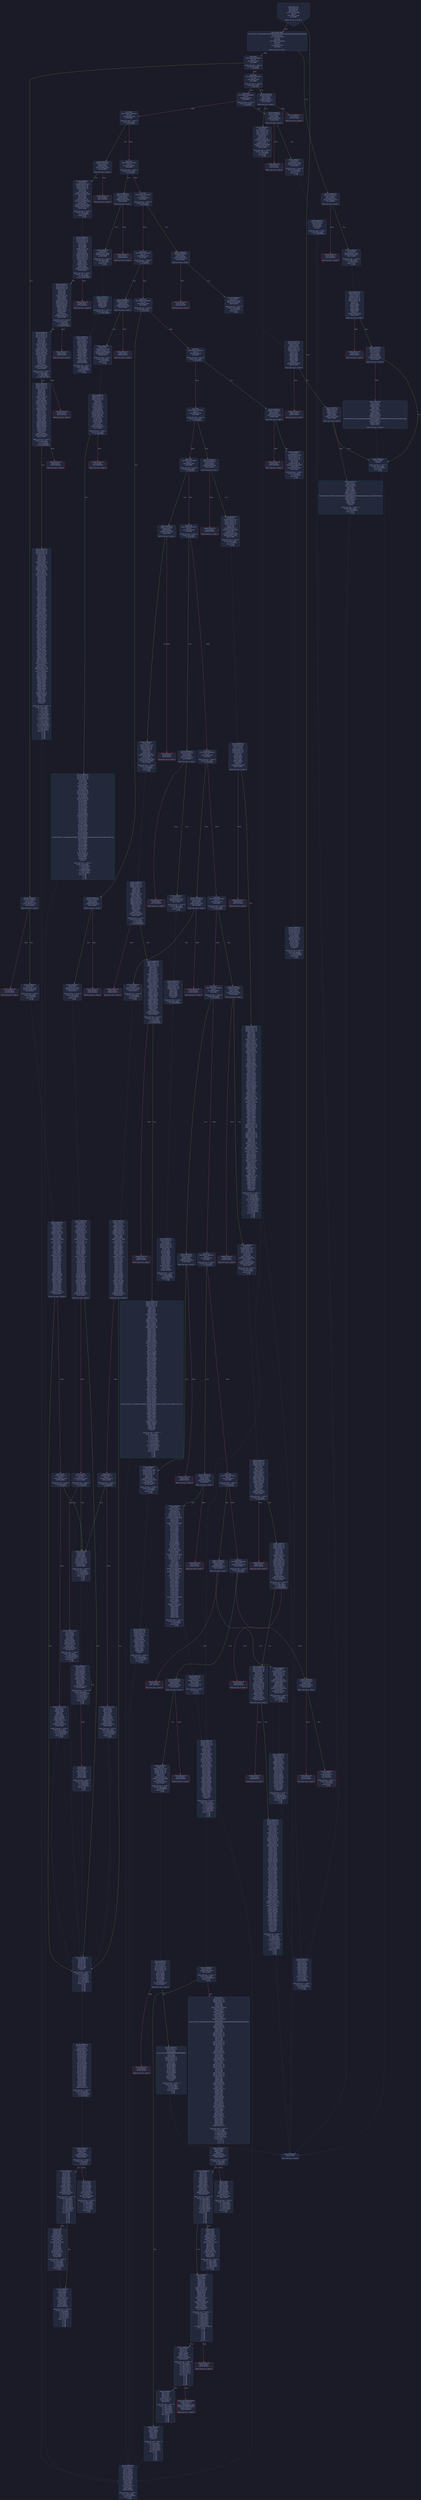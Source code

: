 digraph G {
    node [shape=box, style="filled, rounded", color="#565f89", fontcolor="#c0caf5", fontname="Helvetica", fillcolor="#24283b"];
    edge [color="#414868", fontcolor="#c0caf5", fontname="Helvetica"];
    bgcolor="#1a1b26";
    0 [ label = "[00] PUSH1 80
[02] PUSH1 40
[04] MSTORE
[05] PUSH1 04
[07] CALLDATASIZE
[08] LT
[09] PUSH2 0106
[0c] JUMPI

Stack size req: 0, sizeΔ: 0
" shape = invhouse]
    1 [ label = "[0d] PUSH4 ffffffff
[12] PUSH29 0100000000000000000000000000000000000000000000000000000000
[30] PUSH1 00
[32] CALLDATALOAD
[33] DIV
[34] AND
[35] PUSH4 01502460
[3a] DUP2
[3b] EQ
[3c] PUSH2 0118
[3f] JUMPI

Stack size req: 0, sizeΔ: 1
"]
    2 [ label = "[40] DUP1
[41] PUSH4 06fdde03
[46] EQ
[47] PUSH2 012f
[4a] JUMPI

Stack size req: 1, sizeΔ: 0
Entry->Op usage:
	0->70:EQ:1
"]
    3 [ label = "[4b] DUP1
[4c] PUSH4 095ea7b3
[51] EQ
[52] PUSH2 01b9
[55] JUMPI

Stack size req: 1, sizeΔ: 0
Entry->Op usage:
	0->81:EQ:1
"]
    4 [ label = "[56] DUP1
[57] PUSH4 18160ddd
[5c] EQ
[5d] PUSH2 01f1
[60] JUMPI

Stack size req: 1, sizeΔ: 0
Entry->Op usage:
	0->92:EQ:1
"]
    5 [ label = "[61] DUP1
[62] PUSH4 23b872dd
[67] EQ
[68] PUSH2 0218
[6b] JUMPI

Stack size req: 1, sizeΔ: 0
Entry->Op usage:
	0->103:EQ:1
"]
    6 [ label = "[6c] DUP1
[6d] PUSH4 313ce567
[72] EQ
[73] PUSH2 0242
[76] JUMPI

Stack size req: 1, sizeΔ: 0
Entry->Op usage:
	0->114:EQ:1
"]
    7 [ label = "[77] DUP1
[78] PUSH4 31c420d4
[7d] EQ
[7e] PUSH2 026d
[81] JUMPI

Stack size req: 1, sizeΔ: 0
Entry->Op usage:
	0->125:EQ:1
"]
    8 [ label = "[82] DUP1
[83] PUSH4 42966c68
[88] EQ
[89] PUSH2 0282
[8c] JUMPI

Stack size req: 1, sizeΔ: 0
Entry->Op usage:
	0->136:EQ:1
"]
    9 [ label = "[8d] DUP1
[8e] PUSH4 5a3b7e42
[93] EQ
[94] PUSH2 029a
[97] JUMPI

Stack size req: 1, sizeΔ: 0
Entry->Op usage:
	0->147:EQ:1
"]
    10 [ label = "[98] DUP1
[99] PUSH4 70a08231
[9e] EQ
[9f] PUSH2 02af
[a2] JUMPI

Stack size req: 1, sizeΔ: 0
Entry->Op usage:
	0->158:EQ:1
"]
    11 [ label = "[a3] DUP1
[a4] PUSH4 79c65068
[a9] EQ
[aa] PUSH2 02d0
[ad] JUMPI

Stack size req: 1, sizeΔ: 0
Entry->Op usage:
	0->169:EQ:1
"]
    12 [ label = "[ae] DUP1
[af] PUSH4 79cc6790
[b4] EQ
[b5] PUSH2 02f4
[b8] JUMPI

Stack size req: 1, sizeΔ: 0
Entry->Op usage:
	0->180:EQ:1
"]
    13 [ label = "[b9] DUP1
[ba] PUSH4 8da5cb5b
[bf] EQ
[c0] PUSH2 0318
[c3] JUMPI

Stack size req: 1, sizeΔ: 0
Entry->Op usage:
	0->191:EQ:1
"]
    14 [ label = "[c4] DUP1
[c5] PUSH4 95d89b41
[ca] EQ
[cb] PUSH2 0349
[ce] JUMPI

Stack size req: 1, sizeΔ: 0
Entry->Op usage:
	0->202:EQ:1
"]
    15 [ label = "[cf] DUP1
[d0] PUSH4 a9059cbb
[d5] EQ
[d6] PUSH2 035e
[d9] JUMPI

Stack size req: 1, sizeΔ: 0
Entry->Op usage:
	0->213:EQ:1
"]
    16 [ label = "[da] DUP1
[db] PUSH4 b414d4b6
[e0] EQ
[e1] PUSH2 0382
[e4] JUMPI

Stack size req: 1, sizeΔ: 0
Entry->Op usage:
	0->224:EQ:1
"]
    17 [ label = "[e5] DUP1
[e6] PUSH4 cae9ca51
[eb] EQ
[ec] PUSH2 03a3
[ef] JUMPI

Stack size req: 1, sizeΔ: 0
Entry->Op usage:
	0->235:EQ:1
"]
    18 [ label = "[f0] DUP1
[f1] PUSH4 dd62ed3e
[f6] EQ
[f7] PUSH2 040c
[fa] JUMPI

Stack size req: 1, sizeΔ: 0
Entry->Op usage:
	0->246:EQ:1
"]
    19 [ label = "[fb] DUP1
[fc] PUSH4 f2fde38b
[0101] EQ
[0102] PUSH2 0433
[0105] JUMPI

Stack size req: 1, sizeΔ: 0
Entry->Op usage:
	0->257:EQ:1
"]
    20 [ label = "[0106] JUMPDEST
[0107] CALLVALUE
[0108] DUP1
[0109] ISZERO
[010a] PUSH2 0112
[010d] JUMPI

Stack size req: 0, sizeΔ: 1
"]
    21 [ label = "[010e] PUSH1 00
[0110] DUP1
[0111] REVERT

Stack size req: 0, sizeΔ: 0
" color = "red"]
    22 [ label = "[0112] JUMPDEST
[0113] POP
[0114] PUSH1 00
[0116] DUP1
[0117] REVERT

Stack size req: 1, sizeΔ: -1
Entry->Op usage:
	0->275:POP:0
Entry->Exit:
	0->😵
" color = "red"]
    23 [ label = "[0118] JUMPDEST
[0119] CALLVALUE
[011a] DUP1
[011b] ISZERO
[011c] PUSH2 0124
[011f] JUMPI

Stack size req: 0, sizeΔ: 1
"]
    24 [ label = "[0120] PUSH1 00
[0122] DUP1
[0123] REVERT

Stack size req: 0, sizeΔ: 0
" color = "red"]
    25 [ label = "[0124] JUMPDEST
[0125] POP
[0126] PUSH2 012d
[0129] PUSH2 0454
[012c] JUMP

Stack size req: 1, sizeΔ: 0
Entry->Op usage:
	0->293:POP:0
Entry->Exit:
	0->😵
"]
    26 [ label = "[012d] JUMPDEST
[012e] STOP

Stack size req: 0, sizeΔ: 0
" color = "darkblue"]
    27 [ label = "[012f] JUMPDEST
[0130] CALLVALUE
[0131] DUP1
[0132] ISZERO
[0133] PUSH2 013b
[0136] JUMPI

Stack size req: 0, sizeΔ: 1
"]
    28 [ label = "[0137] PUSH1 00
[0139] DUP1
[013a] REVERT

Stack size req: 0, sizeΔ: 0
" color = "red"]
    29 [ label = "[013b] JUMPDEST
[013c] POP
[013d] PUSH2 0144
[0140] PUSH2 04b4
[0143] JUMP

Stack size req: 1, sizeΔ: 0
Entry->Op usage:
	0->316:POP:0
Entry->Exit:
	0->😵
"]
    30 [ label = "[0144] JUMPDEST
[0145] PUSH1 40
[0147] DUP1
[0148] MLOAD
[0149] PUSH1 20
[014b] DUP1
[014c] DUP3
[014d] MSTORE
[014e] DUP4
[014f] MLOAD
[0150] DUP2
[0151] DUP4
[0152] ADD
[0153] MSTORE
[0154] DUP4
[0155] MLOAD
[0156] SWAP2
[0157] SWAP3
[0158] DUP4
[0159] SWAP3
[015a] SWAP1
[015b] DUP4
[015c] ADD
[015d] SWAP2
[015e] DUP6
[015f] ADD
[0160] SWAP1
[0161] DUP1
[0162] DUP4
[0163] DUP4
[0164] PUSH1 00

Stack size req: 1, sizeΔ: 9
Entry->Op usage:
	0->335:MLOAD:0
	0->341:MLOAD:0
	0->351:ADD:0
"]
    31 [ label = "[0166] JUMPDEST
[0167] DUP4
[0168] DUP2
[0169] LT
[016a] ISZERO
[016b] PUSH2 017e
[016e] JUMPI

Stack size req: 4, sizeΔ: 0
Entry->Op usage:
	0->361:LT:0
	3->361:LT:1
"]
    32 [ label = "[016f] DUP2
[0170] DUP2
[0171] ADD
[0172] MLOAD
[0173] DUP4
[0174] DUP3
[0175] ADD
[0176] MSTORE
[0177] PUSH1 20
[0179] ADD
[017a] PUSH2 0166
[017d] JUMP

Stack size req: 3, sizeΔ: 0
Entry->Op usage:
	0->369:ADD:0
	0->373:ADD:0
	0->377:ADD:1
	1->369:ADD:1
	2->373:ADD:1
Entry->Exit:
	0->😵
"]
    33 [ label = "[017e] JUMPDEST
[017f] POP
[0180] POP
[0181] POP
[0182] POP
[0183] SWAP1
[0184] POP
[0185] SWAP1
[0186] DUP2
[0187] ADD
[0188] SWAP1
[0189] PUSH1 1f
[018b] AND
[018c] DUP1
[018d] ISZERO
[018e] PUSH2 01ab
[0191] JUMPI

Stack size req: 7, sizeΔ: -5
Entry->Op usage:
	0->383:POP:0
	1->384:POP:0
	2->385:POP:0
	3->386:POP:0
	4->391:ADD:0
	4->395:AND:1
	4->397:ISZERO:0
	5->388:POP:0
	6->391:ADD:1
Entry->Exit:
	0->😵
	1->😵
	2->😵
	3->😵
	4->0
	5->😵
	6->😵
"]
    34 [ label = "[0192] DUP1
[0193] DUP3
[0194] SUB
[0195] DUP1
[0196] MLOAD
[0197] PUSH1 01
[0199] DUP4
[019a] PUSH1 20
[019c] SUB
[019d] PUSH2 0100
[01a0] EXP
[01a1] SUB
[01a2] NOT
[01a3] AND
[01a4] DUP2
[01a5] MSTORE
[01a6] PUSH1 20
[01a8] ADD
[01a9] SWAP2
[01aa] POP

Stack size req: 2, sizeΔ: 0
Entry->Op usage:
	0->404:SUB:1
	0->412:SUB:1
	1->404:SUB:0
	1->426:POP:0
Entry->Exit:
	1->😵
"]
    35 [ label = "[01ab] JUMPDEST
[01ac] POP
[01ad] SWAP3
[01ae] POP
[01af] POP
[01b0] POP
[01b1] PUSH1 40
[01b3] MLOAD
[01b4] DUP1
[01b5] SWAP2
[01b6] SUB
[01b7] SWAP1
[01b8] RETURN

Stack size req: 5, sizeΔ: -5
Entry->Op usage:
	0->428:POP:0
	1->438:SUB:0
	2->431:POP:0
	3->432:POP:0
	4->430:POP:0
Entry->Exit:
	0->😵
	1->😵
	2->😵
	3->😵
	4->😵
" color = "darkblue"]
    36 [ label = "[01b9] JUMPDEST
[01ba] CALLVALUE
[01bb] DUP1
[01bc] ISZERO
[01bd] PUSH2 01c5
[01c0] JUMPI

Stack size req: 0, sizeΔ: 1
"]
    37 [ label = "[01c1] PUSH1 00
[01c3] DUP1
[01c4] REVERT

Stack size req: 0, sizeΔ: 0
" color = "red"]
    38 [ label = "[01c5] JUMPDEST
[01c6] POP
[01c7] PUSH2 01dd
[01ca] PUSH1 01
[01cc] PUSH1 a0
[01ce] PUSH1 02
[01d0] EXP
[01d1] SUB
[01d2] PUSH1 04
[01d4] CALLDATALOAD
[01d5] AND
[01d6] PUSH1 24
[01d8] CALLDATALOAD
[01d9] PUSH2 053f
[01dc] JUMP

Stack size req: 1, sizeΔ: 2
Entry->Op usage:
	0->454:POP:0
Entry->Exit:
	0->😵
"]
    39 [ label = "[01dd] JUMPDEST
[01de] PUSH1 40
[01e0] DUP1
[01e1] MLOAD
[01e2] SWAP2
[01e3] ISZERO
[01e4] ISZERO
[01e5] DUP3
[01e6] MSTORE
[01e7] MLOAD
[01e8] SWAP1
[01e9] DUP2
[01ea] SWAP1
[01eb] SUB
[01ec] PUSH1 20
[01ee] ADD
[01ef] SWAP1
[01f0] RETURN

Stack size req: 1, sizeΔ: -1
Entry->Op usage:
	0->483:ISZERO:0
Entry->Exit:
	0->😵
" color = "darkblue"]
    40 [ label = "[01f1] JUMPDEST
[01f2] CALLVALUE
[01f3] DUP1
[01f4] ISZERO
[01f5] PUSH2 01fd
[01f8] JUMPI

Stack size req: 0, sizeΔ: 1
"]
    41 [ label = "[01f9] PUSH1 00
[01fb] DUP1
[01fc] REVERT

Stack size req: 0, sizeΔ: 0
" color = "red"]
    42 [ label = "[01fd] JUMPDEST
[01fe] POP
[01ff] PUSH2 0206
[0202] PUSH2 056f
[0205] JUMP

Stack size req: 1, sizeΔ: 0
Entry->Op usage:
	0->510:POP:0
Entry->Exit:
	0->😵
"]
    43 [ label = "[0206] JUMPDEST
[0207] PUSH1 40
[0209] DUP1
[020a] MLOAD
[020b] SWAP2
[020c] DUP3
[020d] MSTORE
[020e] MLOAD
[020f] SWAP1
[0210] DUP2
[0211] SWAP1
[0212] SUB
[0213] PUSH1 20
[0215] ADD
[0216] SWAP1
[0217] RETURN

Stack size req: 1, sizeΔ: -1
Entry->Op usage:
	0->525:MSTORE:1
Entry->Exit:
	0->😵
" color = "darkblue"]
    44 [ label = "[0218] JUMPDEST
[0219] CALLVALUE
[021a] DUP1
[021b] ISZERO
[021c] PUSH2 0224
[021f] JUMPI

Stack size req: 0, sizeΔ: 1
"]
    45 [ label = "[0220] PUSH1 00
[0222] DUP1
[0223] REVERT

Stack size req: 0, sizeΔ: 0
" color = "red"]
    46 [ label = "[0224] JUMPDEST
[0225] POP
[0226] PUSH2 01dd
[0229] PUSH1 01
[022b] PUSH1 a0
[022d] PUSH1 02
[022f] EXP
[0230] SUB
[0231] PUSH1 04
[0233] CALLDATALOAD
[0234] DUP2
[0235] AND
[0236] SWAP1
[0237] PUSH1 24
[0239] CALLDATALOAD
[023a] AND
[023b] PUSH1 44
[023d] CALLDATALOAD
[023e] PUSH2 0575
[0241] JUMP

Stack size req: 1, sizeΔ: 3
Entry->Op usage:
	0->549:POP:0
Entry->Exit:
	0->😵
"]
    47 [ label = "[0242] JUMPDEST
[0243] CALLVALUE
[0244] DUP1
[0245] ISZERO
[0246] PUSH2 024e
[0249] JUMPI

Stack size req: 0, sizeΔ: 1
"]
    48 [ label = "[024a] PUSH1 00
[024c] DUP1
[024d] REVERT

Stack size req: 0, sizeΔ: 0
" color = "red"]
    49 [ label = "[024e] JUMPDEST
[024f] POP
[0250] PUSH2 0257
[0253] PUSH2 0693
[0256] JUMP

Stack size req: 1, sizeΔ: 0
Entry->Op usage:
	0->591:POP:0
Entry->Exit:
	0->😵
"]
    50 [ label = "[0257] JUMPDEST
[0258] PUSH1 40
[025a] DUP1
[025b] MLOAD
[025c] PUSH1 ff
[025e] SWAP1
[025f] SWAP3
[0260] AND
[0261] DUP3
[0262] MSTORE
[0263] MLOAD
[0264] SWAP1
[0265] DUP2
[0266] SWAP1
[0267] SUB
[0268] PUSH1 20
[026a] ADD
[026b] SWAP1
[026c] RETURN

Stack size req: 1, sizeΔ: -1
Entry->Op usage:
	0->608:AND:0
	0->610:MSTORE:1
Entry->Exit:
	0->😵
" color = "darkblue"]
    51 [ label = "[026d] JUMPDEST
[026e] CALLVALUE
[026f] DUP1
[0270] ISZERO
[0271] PUSH2 0279
[0274] JUMPI

Stack size req: 0, sizeΔ: 1
"]
    52 [ label = "[0275] PUSH1 00
[0277] DUP1
[0278] REVERT

Stack size req: 0, sizeΔ: 0
" color = "red"]
    53 [ label = "[0279] JUMPDEST
[027a] POP
[027b] PUSH2 012d
[027e] PUSH2 069c
[0281] JUMP

Stack size req: 1, sizeΔ: 0
Entry->Op usage:
	0->634:POP:0
Entry->Exit:
	0->😵
"]
    54 [ label = "[0282] JUMPDEST
[0283] CALLVALUE
[0284] DUP1
[0285] ISZERO
[0286] PUSH2 028e
[0289] JUMPI

Stack size req: 0, sizeΔ: 1
"]
    55 [ label = "[028a] PUSH1 00
[028c] DUP1
[028d] REVERT

Stack size req: 0, sizeΔ: 0
" color = "red"]
    56 [ label = "[028e] JUMPDEST
[028f] POP
[0290] PUSH2 01dd
[0293] PUSH1 04
[0295] CALLDATALOAD
[0296] PUSH2 06f7
[0299] JUMP

Stack size req: 1, sizeΔ: 1
Entry->Op usage:
	0->655:POP:0
Entry->Exit:
	0->😵
"]
    57 [ label = "[029a] JUMPDEST
[029b] CALLVALUE
[029c] DUP1
[029d] ISZERO
[029e] PUSH2 02a6
[02a1] JUMPI

Stack size req: 0, sizeΔ: 1
"]
    58 [ label = "[02a2] PUSH1 00
[02a4] DUP1
[02a5] REVERT

Stack size req: 0, sizeΔ: 0
" color = "red"]
    59 [ label = "[02a6] JUMPDEST
[02a7] POP
[02a8] PUSH2 0144
[02ab] PUSH2 0781
[02ae] JUMP

Stack size req: 1, sizeΔ: 0
Entry->Op usage:
	0->679:POP:0
Entry->Exit:
	0->😵
"]
    60 [ label = "[02af] JUMPDEST
[02b0] CALLVALUE
[02b1] DUP1
[02b2] ISZERO
[02b3] PUSH2 02bb
[02b6] JUMPI

Stack size req: 0, sizeΔ: 1
"]
    61 [ label = "[02b7] PUSH1 00
[02b9] DUP1
[02ba] REVERT

Stack size req: 0, sizeΔ: 0
" color = "red"]
    62 [ label = "[02bb] JUMPDEST
[02bc] POP
[02bd] PUSH2 0206
[02c0] PUSH1 01
[02c2] PUSH1 a0
[02c4] PUSH1 02
[02c6] EXP
[02c7] SUB
[02c8] PUSH1 04
[02ca] CALLDATALOAD
[02cb] AND
[02cc] PUSH2 07db
[02cf] JUMP

Stack size req: 1, sizeΔ: 1
Entry->Op usage:
	0->700:POP:0
Entry->Exit:
	0->😵
"]
    63 [ label = "[02d0] JUMPDEST
[02d1] CALLVALUE
[02d2] DUP1
[02d3] ISZERO
[02d4] PUSH2 02dc
[02d7] JUMPI

Stack size req: 0, sizeΔ: 1
"]
    64 [ label = "[02d8] PUSH1 00
[02da] DUP1
[02db] REVERT

Stack size req: 0, sizeΔ: 0
" color = "red"]
    65 [ label = "[02dc] JUMPDEST
[02dd] POP
[02de] PUSH2 012d
[02e1] PUSH1 01
[02e3] PUSH1 a0
[02e5] PUSH1 02
[02e7] EXP
[02e8] SUB
[02e9] PUSH1 04
[02eb] CALLDATALOAD
[02ec] AND
[02ed] PUSH1 24
[02ef] CALLDATALOAD
[02f0] PUSH2 07ed
[02f3] JUMP

Stack size req: 1, sizeΔ: 2
Entry->Op usage:
	0->733:POP:0
Entry->Exit:
	0->😵
"]
    66 [ label = "[02f4] JUMPDEST
[02f5] CALLVALUE
[02f6] DUP1
[02f7] ISZERO
[02f8] PUSH2 0300
[02fb] JUMPI

Stack size req: 0, sizeΔ: 1
"]
    67 [ label = "[02fc] PUSH1 00
[02fe] DUP1
[02ff] REVERT

Stack size req: 0, sizeΔ: 0
" color = "red"]
    68 [ label = "[0300] JUMPDEST
[0301] POP
[0302] PUSH2 01dd
[0305] PUSH1 01
[0307] PUSH1 a0
[0309] PUSH1 02
[030b] EXP
[030c] SUB
[030d] PUSH1 04
[030f] CALLDATALOAD
[0310] AND
[0311] PUSH1 24
[0313] CALLDATALOAD
[0314] PUSH2 0894
[0317] JUMP

Stack size req: 1, sizeΔ: 2
Entry->Op usage:
	0->769:POP:0
Entry->Exit:
	0->😵
"]
    69 [ label = "[0318] JUMPDEST
[0319] CALLVALUE
[031a] DUP1
[031b] ISZERO
[031c] PUSH2 0324
[031f] JUMPI

Stack size req: 0, sizeΔ: 1
"]
    70 [ label = "[0320] PUSH1 00
[0322] DUP1
[0323] REVERT

Stack size req: 0, sizeΔ: 0
" color = "red"]
    71 [ label = "[0324] JUMPDEST
[0325] POP
[0326] PUSH2 032d
[0329] PUSH2 0970
[032c] JUMP

Stack size req: 1, sizeΔ: 0
Entry->Op usage:
	0->805:POP:0
Entry->Exit:
	0->😵
"]
    72 [ label = "[032d] JUMPDEST
[032e] PUSH1 40
[0330] DUP1
[0331] MLOAD
[0332] PUSH1 01
[0334] PUSH1 a0
[0336] PUSH1 02
[0338] EXP
[0339] SUB
[033a] SWAP1
[033b] SWAP3
[033c] AND
[033d] DUP3
[033e] MSTORE
[033f] MLOAD
[0340] SWAP1
[0341] DUP2
[0342] SWAP1
[0343] SUB
[0344] PUSH1 20
[0346] ADD
[0347] SWAP1
[0348] RETURN

Stack size req: 1, sizeΔ: -1
Entry->Op usage:
	0->828:AND:0
	0->830:MSTORE:1
Entry->Exit:
	0->😵
" color = "darkblue"]
    73 [ label = "[0349] JUMPDEST
[034a] CALLVALUE
[034b] DUP1
[034c] ISZERO
[034d] PUSH2 0355
[0350] JUMPI

Stack size req: 0, sizeΔ: 1
"]
    74 [ label = "[0351] PUSH1 00
[0353] DUP1
[0354] REVERT

Stack size req: 0, sizeΔ: 0
" color = "red"]
    75 [ label = "[0355] JUMPDEST
[0356] POP
[0357] PUSH2 0144
[035a] PUSH2 097f
[035d] JUMP

Stack size req: 1, sizeΔ: 0
Entry->Op usage:
	0->854:POP:0
Entry->Exit:
	0->😵
"]
    76 [ label = "[035e] JUMPDEST
[035f] CALLVALUE
[0360] DUP1
[0361] ISZERO
[0362] PUSH2 036a
[0365] JUMPI

Stack size req: 0, sizeΔ: 1
"]
    77 [ label = "[0366] PUSH1 00
[0368] DUP1
[0369] REVERT

Stack size req: 0, sizeΔ: 0
" color = "red"]
    78 [ label = "[036a] JUMPDEST
[036b] POP
[036c] PUSH2 012d
[036f] PUSH1 01
[0371] PUSH1 a0
[0373] PUSH1 02
[0375] EXP
[0376] SUB
[0377] PUSH1 04
[0379] CALLDATALOAD
[037a] AND
[037b] PUSH1 24
[037d] CALLDATALOAD
[037e] PUSH2 09da
[0381] JUMP

Stack size req: 1, sizeΔ: 2
Entry->Op usage:
	0->875:POP:0
Entry->Exit:
	0->😵
"]
    79 [ label = "[0382] JUMPDEST
[0383] CALLVALUE
[0384] DUP1
[0385] ISZERO
[0386] PUSH2 038e
[0389] JUMPI

Stack size req: 0, sizeΔ: 1
"]
    80 [ label = "[038a] PUSH1 00
[038c] DUP1
[038d] REVERT

Stack size req: 0, sizeΔ: 0
" color = "red"]
    81 [ label = "[038e] JUMPDEST
[038f] POP
[0390] PUSH2 01dd
[0393] PUSH1 01
[0395] PUSH1 a0
[0397] PUSH1 02
[0399] EXP
[039a] SUB
[039b] PUSH1 04
[039d] CALLDATALOAD
[039e] AND
[039f] PUSH2 0aa5
[03a2] JUMP

Stack size req: 1, sizeΔ: 1
Entry->Op usage:
	0->911:POP:0
Entry->Exit:
	0->😵
"]
    82 [ label = "[03a3] JUMPDEST
[03a4] CALLVALUE
[03a5] DUP1
[03a6] ISZERO
[03a7] PUSH2 03af
[03aa] JUMPI

Stack size req: 0, sizeΔ: 1
"]
    83 [ label = "[03ab] PUSH1 00
[03ad] DUP1
[03ae] REVERT

Stack size req: 0, sizeΔ: 0
" color = "red"]
    84 [ label = "[03af] JUMPDEST
[03b0] POP
[03b1] PUSH1 40
[03b3] DUP1
[03b4] MLOAD
[03b5] PUSH1 20
[03b7] PUSH1 04
[03b9] PUSH1 44
[03bb] CALLDATALOAD
[03bc] DUP2
[03bd] DUP2
[03be] ADD
[03bf] CALLDATALOAD
[03c0] PUSH1 1f
[03c2] DUP2
[03c3] ADD
[03c4] DUP5
[03c5] SWAP1
[03c6] DIV
[03c7] DUP5
[03c8] MUL
[03c9] DUP6
[03ca] ADD
[03cb] DUP5
[03cc] ADD
[03cd] SWAP1
[03ce] SWAP6
[03cf] MSTORE
[03d0] DUP5
[03d1] DUP5
[03d2] MSTORE
[03d3] PUSH2 01dd
[03d6] SWAP5
[03d7] DUP3
[03d8] CALLDATALOAD
[03d9] PUSH1 01
[03db] PUSH1 a0
[03dd] PUSH1 02
[03df] EXP
[03e0] SUB
[03e1] AND
[03e2] SWAP5
[03e3] PUSH1 24
[03e5] DUP1
[03e6] CALLDATALOAD
[03e7] SWAP6
[03e8] CALLDATASIZE
[03e9] SWAP6
[03ea] SWAP5
[03eb] PUSH1 64
[03ed] SWAP5
[03ee] SWAP3
[03ef] ADD
[03f0] SWAP2
[03f1] SWAP1
[03f2] DUP2
[03f3] SWAP1
[03f4] DUP5
[03f5] ADD
[03f6] DUP4
[03f7] DUP3
[03f8] DUP1
[03f9] DUP3
[03fa] DUP5
[03fb] CALLDATACOPY
[03fc] POP
[03fd] SWAP5
[03fe] SWAP8
[03ff] POP
[0400] PUSH2 0aba
[0403] SWAP7
[0404] POP
[0405] POP
[0406] POP
[0407] POP
[0408] POP
[0409] POP
[040a] POP
[040b] JUMP

Stack size req: 1, sizeΔ: 3
Entry->Op usage:
	0->944:POP:0
Entry->Exit:
	0->😵
"]
    85 [ label = "[040c] JUMPDEST
[040d] CALLVALUE
[040e] DUP1
[040f] ISZERO
[0410] PUSH2 0418
[0413] JUMPI

Stack size req: 0, sizeΔ: 1
"]
    86 [ label = "[0414] PUSH1 00
[0416] DUP1
[0417] REVERT

Stack size req: 0, sizeΔ: 0
" color = "red"]
    87 [ label = "[0418] JUMPDEST
[0419] POP
[041a] PUSH2 0206
[041d] PUSH1 01
[041f] PUSH1 a0
[0421] PUSH1 02
[0423] EXP
[0424] SUB
[0425] PUSH1 04
[0427] CALLDATALOAD
[0428] DUP2
[0429] AND
[042a] SWAP1
[042b] PUSH1 24
[042d] CALLDATALOAD
[042e] AND
[042f] PUSH2 0bf1
[0432] JUMP

Stack size req: 1, sizeΔ: 2
Entry->Op usage:
	0->1049:POP:0
Entry->Exit:
	0->😵
"]
    88 [ label = "[0433] JUMPDEST
[0434] CALLVALUE
[0435] DUP1
[0436] ISZERO
[0437] PUSH2 043f
[043a] JUMPI

Stack size req: 0, sizeΔ: 1
"]
    89 [ label = "[043b] PUSH1 00
[043d] DUP1
[043e] REVERT

Stack size req: 0, sizeΔ: 0
" color = "red"]
    90 [ label = "[043f] JUMPDEST
[0440] POP
[0441] PUSH2 012d
[0444] PUSH1 01
[0446] PUSH1 a0
[0448] PUSH1 02
[044a] EXP
[044b] SUB
[044c] PUSH1 04
[044e] CALLDATALOAD
[044f] AND
[0450] PUSH2 0c0e
[0453] JUMP

Stack size req: 1, sizeΔ: 1
Entry->Op usage:
	0->1088:POP:0
Entry->Exit:
	0->😵
"]
    91 [ label = "[0454] JUMPDEST
[0455] PUSH1 00
[0457] SLOAD
[0458] CALLER
[0459] PUSH1 01
[045b] PUSH1 a0
[045d] PUSH1 02
[045f] EXP
[0460] SUB
[0461] SWAP1
[0462] DUP2
[0463] AND
[0464] SWAP2
[0465] AND
[0466] EQ
[0467] PUSH2 046f
[046a] JUMPI

Stack size req: 0, sizeΔ: 0
"]
    92 [ label = "[046b] PUSH1 00
[046d] DUP1
[046e] REVERT

Stack size req: 0, sizeΔ: 0
" color = "red"]
    93 [ label = "[046f] JUMPDEST
[0470] PUSH1 09
[0472] SLOAD
[0473] PUSH1 ff
[0475] AND
[0476] ISZERO
[0477] ISZERO
[0478] PUSH2 04b2
[047b] JUMPI

Stack size req: 0, sizeΔ: 0
"]
    94 [ label = "[047c] PUSH1 09
[047e] DUP1
[047f] SLOAD
[0480] PUSH1 ff
[0482] NOT
[0483] AND
[0484] PUSH1 01
[0486] OR
[0487] SWAP1
[0488] SSTORE
[0489] PUSH1 40
[048b] MLOAD
[048c] PUSH32 615acbaede366d76a8b8cb2a9ada6a71495f0786513d71aa97aaf0c3910b78de
[04ad] SWAP1
[04ae] PUSH1 00
[04b0] SWAP1
[04b1] LOG1

Stack size req: 0, sizeΔ: 0
"]
    95 [ label = "[04b2] JUMPDEST
[04b3] JUMP
Indirect!

Stack size req: 1, sizeΔ: -1
Entry->Op usage:
	0->1203:JUMP:0
Entry->Exit:
	0->😵
" color = "teal"]
    96 [ label = "[04b4] JUMPDEST
[04b5] PUSH1 02
[04b7] DUP1
[04b8] SLOAD
[04b9] PUSH1 40
[04bb] DUP1
[04bc] MLOAD
[04bd] PUSH1 20
[04bf] PUSH1 01
[04c1] DUP5
[04c2] AND
[04c3] ISZERO
[04c4] PUSH2 0100
[04c7] MUL
[04c8] PUSH1 00
[04ca] NOT
[04cb] ADD
[04cc] SWAP1
[04cd] SWAP4
[04ce] AND
[04cf] DUP5
[04d0] SWAP1
[04d1] DIV
[04d2] PUSH1 1f
[04d4] DUP2
[04d5] ADD
[04d6] DUP5
[04d7] SWAP1
[04d8] DIV
[04d9] DUP5
[04da] MUL
[04db] DUP3
[04dc] ADD
[04dd] DUP5
[04de] ADD
[04df] SWAP1
[04e0] SWAP3
[04e1] MSTORE
[04e2] DUP2
[04e3] DUP2
[04e4] MSTORE
[04e5] SWAP3
[04e6] SWAP2
[04e7] DUP4
[04e8] ADD
[04e9] DUP3
[04ea] DUP3
[04eb] DUP1
[04ec] ISZERO
[04ed] PUSH2 0537
[04f0] JUMPI

Stack size req: 0, sizeΔ: 6
"]
    97 [ label = "[04f1] DUP1
[04f2] PUSH1 1f
[04f4] LT
[04f5] PUSH2 050c
[04f8] JUMPI

Stack size req: 1, sizeΔ: 0
Entry->Op usage:
	0->1268:LT:1
"]
    98 [ label = "[04f9] PUSH2 0100
[04fc] DUP1
[04fd] DUP4
[04fe] SLOAD
[04ff] DIV
[0500] MUL
[0501] DUP4
[0502] MSTORE
[0503] SWAP2
[0504] PUSH1 20
[0506] ADD
[0507] SWAP2
[0508] PUSH2 0537
[050b] JUMP

Stack size req: 3, sizeΔ: 0
Entry->Op usage:
	1->1278:SLOAD:0
	2->1282:MSTORE:0
	2->1286:ADD:1
Entry->Exit:
	2->😵
"]
    99 [ label = "[050c] JUMPDEST
[050d] DUP3
[050e] ADD
[050f] SWAP2
[0510] SWAP1
[0511] PUSH1 00
[0513] MSTORE
[0514] PUSH1 20
[0516] PUSH1 00
[0518] SHA3
[0519] SWAP1

Stack size req: 3, sizeΔ: 0
Entry->Op usage:
	0->1294:ADD:1
	1->1299:MSTORE:1
	2->1294:ADD:0
Entry->Exit:
	0->😵
	1->😵
	2->0
"]
    100 [ label = "[051a] JUMPDEST
[051b] DUP2
[051c] SLOAD
[051d] DUP2
[051e] MSTORE
[051f] SWAP1
[0520] PUSH1 01
[0522] ADD
[0523] SWAP1
[0524] PUSH1 20
[0526] ADD
[0527] DUP1
[0528] DUP4
[0529] GT
[052a] PUSH2 051a
[052d] JUMPI

Stack size req: 3, sizeΔ: 0
Entry->Op usage:
	0->1310:MSTORE:0
	0->1318:ADD:1
	1->1308:SLOAD:0
	1->1314:ADD:1
	2->1321:GT:0
Entry->Exit:
	0->😵
	1->😵
"]
    101 [ label = "[052e] DUP3
[052f] SWAP1
[0530] SUB
[0531] PUSH1 1f
[0533] AND
[0534] DUP3
[0535] ADD
[0536] SWAP2

Stack size req: 3, sizeΔ: 0
Entry->Op usage:
	0->1328:SUB:0
	2->1328:SUB:1
	2->1333:ADD:0
Entry->Exit:
	0->😵
	2->0
"]
    102 [ label = "[0537] JUMPDEST
[0538] POP
[0539] POP
[053a] POP
[053b] POP
[053c] POP
[053d] DUP2
[053e] JUMP
Indirect!

Stack size req: 7, sizeΔ: -5
Entry->Op usage:
	0->1336:POP:0
	1->1337:POP:0
	2->1338:POP:0
	3->1339:POP:0
	4->1340:POP:0
	6->1342:JUMP:0
Entry->Exit:
	0->😵
	1->😵
	2->😵
	3->😵
	4->😵
" color = "teal"]
    103 [ label = "[053f] JUMPDEST
[0540] PUSH1 01
[0542] PUSH1 a0
[0544] PUSH1 02
[0546] EXP
[0547] SUB
[0548] CALLER
[0549] DUP2
[054a] AND
[054b] PUSH1 00
[054d] SWAP1
[054e] DUP2
[054f] MSTORE
[0550] PUSH1 07
[0552] PUSH1 20
[0554] SWAP1
[0555] DUP2
[0556] MSTORE
[0557] PUSH1 40
[0559] DUP1
[055a] DUP4
[055b] SHA3
[055c] SWAP4
[055d] DUP7
[055e] AND
[055f] DUP4
[0560] MSTORE
[0561] SWAP3
[0562] SWAP1
[0563] MSTORE
[0564] SHA3
[0565] DUP2
[0566] SWAP1
[0567] SSTORE
[0568] PUSH1 01
[056a] SWAP3
[056b] SWAP2
[056c] POP
[056d] POP
[056e] JUMP
Indirect!

Stack size req: 3, sizeΔ: -2
Entry->Op usage:
	0->1383:SSTORE:1
	0->1389:POP:0
	1->1374:AND:0
	1->1376:MSTORE:1
	1->1388:POP:0
	2->1390:JUMP:0
Entry->Exit:
	0->😵
	1->😵
	2->😵
" color = "teal"]
    104 [ label = "[056f] JUMPDEST
[0570] PUSH1 05
[0572] SLOAD
[0573] DUP2
[0574] JUMP
Indirect!

Stack size req: 1, sizeΔ: 1
Entry->Op usage:
	0->1396:JUMP:0
" color = "teal"]
    105 [ label = "[0575] JUMPDEST
[0576] PUSH1 01
[0578] PUSH1 a0
[057a] PUSH1 02
[057c] EXP
[057d] SUB
[057e] DUP4
[057f] AND
[0580] PUSH1 00
[0582] SWAP1
[0583] DUP2
[0584] MSTORE
[0585] PUSH1 08
[0587] PUSH1 20
[0589] MSTORE
[058a] PUSH1 40
[058c] DUP2
[058d] SHA3
[058e] SLOAD
[058f] PUSH1 ff
[0591] AND
[0592] ISZERO
[0593] PUSH2 059b
[0596] JUMPI

Stack size req: 3, sizeΔ: 1
Entry->Op usage:
	2->1407:AND:0
	2->1412:MSTORE:1
"]
    106 [ label = "[0597] PUSH1 00
[0599] DUP1
[059a] REVERT

Stack size req: 0, sizeΔ: 0
" color = "red"]
    107 [ label = "[059b] JUMPDEST
[059c] PUSH1 01
[059e] PUSH1 a0
[05a0] PUSH1 02
[05a2] EXP
[05a3] SUB
[05a4] DUP5
[05a5] AND
[05a6] PUSH1 00
[05a8] SWAP1
[05a9] DUP2
[05aa] MSTORE
[05ab] PUSH1 06
[05ad] PUSH1 20
[05af] MSTORE
[05b0] PUSH1 40
[05b2] SWAP1
[05b3] SHA3
[05b4] SLOAD
[05b5] DUP3
[05b6] GT
[05b7] ISZERO
[05b8] PUSH2 05c0
[05bb] JUMPI

Stack size req: 4, sizeΔ: 0
Entry->Op usage:
	1->1462:GT:0
	3->1445:AND:0
	3->1450:MSTORE:1
"]
    108 [ label = "[05bc] PUSH1 00
[05be] DUP1
[05bf] REVERT

Stack size req: 0, sizeΔ: 0
" color = "red"]
    109 [ label = "[05c0] JUMPDEST
[05c1] PUSH1 01
[05c3] PUSH1 a0
[05c5] PUSH1 02
[05c7] EXP
[05c8] SUB
[05c9] DUP4
[05ca] AND
[05cb] PUSH1 00
[05cd] SWAP1
[05ce] DUP2
[05cf] MSTORE
[05d0] PUSH1 06
[05d2] PUSH1 20
[05d4] MSTORE
[05d5] PUSH1 40
[05d7] SWAP1
[05d8] SHA3
[05d9] SLOAD
[05da] DUP3
[05db] DUP2
[05dc] ADD
[05dd] LT
[05de] ISZERO
[05df] PUSH2 05e7
[05e2] JUMPI

Stack size req: 3, sizeΔ: 0
Entry->Op usage:
	1->1500:ADD:1
	2->1482:AND:0
	2->1487:MSTORE:1
"]
    110 [ label = "[05e3] PUSH1 00
[05e5] DUP1
[05e6] REVERT

Stack size req: 0, sizeΔ: 0
" color = "red"]
    111 [ label = "[05e7] JUMPDEST
[05e8] PUSH1 01
[05ea] PUSH1 a0
[05ec] PUSH1 02
[05ee] EXP
[05ef] SUB
[05f0] DUP1
[05f1] DUP6
[05f2] AND
[05f3] PUSH1 00
[05f5] SWAP1
[05f6] DUP2
[05f7] MSTORE
[05f8] PUSH1 07
[05fa] PUSH1 20
[05fc] SWAP1
[05fd] DUP2
[05fe] MSTORE
[05ff] PUSH1 40
[0601] DUP1
[0602] DUP4
[0603] SHA3
[0604] CALLER
[0605] SWAP1
[0606] SWAP5
[0607] AND
[0608] DUP4
[0609] MSTORE
[060a] SWAP3
[060b] SWAP1
[060c] MSTORE
[060d] SHA3
[060e] SLOAD
[060f] DUP3
[0610] GT
[0611] ISZERO
[0612] PUSH2 061a
[0615] JUMPI

Stack size req: 4, sizeΔ: 0
Entry->Op usage:
	1->1552:GT:0
	3->1522:AND:0
	3->1527:MSTORE:1
"]
    112 [ label = "[0616] PUSH1 00
[0618] DUP1
[0619] REVERT

Stack size req: 0, sizeΔ: 0
" color = "red"]
    113 [ label = "[061a] JUMPDEST
[061b] PUSH1 01
[061d] PUSH1 a0
[061f] PUSH1 02
[0621] EXP
[0622] SUB
[0623] DUP1
[0624] DUP6
[0625] AND
[0626] PUSH1 00
[0628] DUP2
[0629] DUP2
[062a] MSTORE
[062b] PUSH1 06
[062d] PUSH1 20
[062f] SWAP1
[0630] DUP2
[0631] MSTORE
[0632] PUSH1 40
[0634] DUP1
[0635] DUP4
[0636] SHA3
[0637] DUP1
[0638] SLOAD
[0639] DUP9
[063a] SWAP1
[063b] SUB
[063c] SWAP1
[063d] SSTORE
[063e] DUP8
[063f] DUP6
[0640] AND
[0641] DUP1
[0642] DUP5
[0643] MSTORE
[0644] DUP2
[0645] DUP5
[0646] SHA3
[0647] DUP1
[0648] SLOAD
[0649] DUP10
[064a] ADD
[064b] SWAP1
[064c] SSTORE
[064d] DUP5
[064e] DUP5
[064f] MSTORE
[0650] PUSH1 07
[0652] DUP4
[0653] MSTORE
[0654] DUP2
[0655] DUP5
[0656] SHA3
[0657] CALLER
[0658] SWAP1
[0659] SWAP7
[065a] AND
[065b] DUP5
[065c] MSTORE
[065d] SWAP5
[065e] DUP3
[065f] MSTORE
[0660] SWAP2
[0661] DUP3
[0662] SWAP1
[0663] SHA3
[0664] DUP1
[0665] SLOAD
[0666] DUP8
[0667] SWAP1
[0668] SUB
[0669] SWAP1
[066a] SSTORE
[066b] DUP2
[066c] MLOAD
[066d] DUP7
[066e] DUP2
[066f] MSTORE
[0670] SWAP2
[0671] MLOAD
[0672] PUSH1 00
[0674] DUP1
[0675] MLOAD
[0676] PUSH1 20
[0678] PUSH2 0c59
[067b] DUP4
[067c] CODECOPY
[067d] DUP2
[067e] MLOAD
[067f] SWAP2
[0680] MSTORE
[0681] SWAP3
[0682] DUP2
[0683] SWAP1
[0684] SUB
[0685] SWAP1
[0686] SWAP2
[0687] ADD
[0688] SWAP1
[0689] LOG3
[068a] POP
[068b] PUSH1 01
[068d] SWAP4
[068e] SWAP3
[068f] POP
[0690] POP
[0691] POP
[0692] JUMP
Indirect!

Stack size req: 5, sizeΔ: -4
Entry->Op usage:
	0->1674:POP:0
	1->1595:SUB:1
	1->1610:ADD:0
	1->1640:SUB:1
	1->1647:MSTORE:1
	1->1680:POP:0
	2->1600:AND:1
	2->1603:MSTORE:1
	2->1673:LOG3:4
	2->1681:POP:0
	3->1573:AND:0
	3->1578:MSTORE:1
	3->1615:MSTORE:1
	3->1673:LOG3:3
	3->1679:POP:0
	4->1682:JUMP:0
Entry->Exit:
	0->😵
	1->😵
	2->😵
	3->😵
	4->😵
" color = "teal"]
    114 [ label = "[0693] JUMPDEST
[0694] PUSH1 04
[0696] SLOAD
[0697] PUSH1 ff
[0699] AND
[069a] DUP2
[069b] JUMP
Indirect!

Stack size req: 1, sizeΔ: 1
Entry->Op usage:
	0->1691:JUMP:0
" color = "teal"]
    115 [ label = "[069c] JUMPDEST
[069d] PUSH1 00
[069f] SLOAD
[06a0] CALLER
[06a1] PUSH1 01
[06a3] PUSH1 a0
[06a5] PUSH1 02
[06a7] EXP
[06a8] SUB
[06a9] SWAP1
[06aa] DUP2
[06ab] AND
[06ac] SWAP2
[06ad] AND
[06ae] EQ
[06af] PUSH2 06b7
[06b2] JUMPI

Stack size req: 0, sizeΔ: 0
"]
    116 [ label = "[06b3] PUSH1 00
[06b5] DUP1
[06b6] REVERT

Stack size req: 0, sizeΔ: 0
" color = "red"]
    117 [ label = "[06b7] JUMPDEST
[06b8] PUSH1 09
[06ba] SLOAD
[06bb] PUSH1 ff
[06bd] AND
[06be] ISZERO
[06bf] PUSH2 04b2
[06c2] JUMPI

Stack size req: 0, sizeΔ: 0
"]
    118 [ label = "[06c3] PUSH1 09
[06c5] DUP1
[06c6] SLOAD
[06c7] PUSH1 ff
[06c9] NOT
[06ca] AND
[06cb] SWAP1
[06cc] SSTORE
[06cd] PUSH1 40
[06cf] MLOAD
[06d0] PUSH32 2f05ba71d0df11bf5fa562a6569d70c4f80da84284badbe015ce1456063d0ded
[06f1] SWAP1
[06f2] PUSH1 00
[06f4] SWAP1
[06f5] LOG1
[06f6] JUMP
Indirect!

Stack size req: 1, sizeΔ: -1
Entry->Op usage:
	0->1782:JUMP:0
Entry->Exit:
	0->😵
" color = "teal"]
    119 [ label = "[06f7] JUMPDEST
[06f8] PUSH1 01
[06fa] PUSH1 a0
[06fc] PUSH1 02
[06fe] EXP
[06ff] SUB
[0700] CALLER
[0701] AND
[0702] PUSH1 00
[0704] SWAP1
[0705] DUP2
[0706] MSTORE
[0707] PUSH1 06
[0709] PUSH1 20
[070b] MSTORE
[070c] PUSH1 40
[070e] DUP2
[070f] SHA3
[0710] SLOAD
[0711] DUP3
[0712] GT
[0713] ISZERO
[0714] PUSH2 071c
[0717] JUMPI

Stack size req: 1, sizeΔ: 1
Entry->Op usage:
	0->1810:GT:0
"]
    120 [ label = "[0718] PUSH1 00
[071a] DUP1
[071b] REVERT

Stack size req: 0, sizeΔ: 0
" color = "red"]
    121 [ label = "[071c] JUMPDEST
[071d] PUSH1 01
[071f] PUSH1 a0
[0721] PUSH1 02
[0723] EXP
[0724] SUB
[0725] CALLER
[0726] AND
[0727] PUSH1 00
[0729] DUP2
[072a] DUP2
[072b] MSTORE
[072c] PUSH1 06
[072e] PUSH1 20
[0730] SWAP1
[0731] DUP2
[0732] MSTORE
[0733] PUSH1 40
[0735] SWAP2
[0736] DUP3
[0737] SWAP1
[0738] SHA3
[0739] DUP1
[073a] SLOAD
[073b] DUP7
[073c] SWAP1
[073d] SUB
[073e] SWAP1
[073f] SSTORE
[0740] PUSH1 05
[0742] DUP1
[0743] SLOAD
[0744] DUP7
[0745] SWAP1
[0746] SUB
[0747] SWAP1
[0748] SSTORE
[0749] DUP2
[074a] MLOAD
[074b] DUP6
[074c] DUP2
[074d] MSTORE
[074e] SWAP2
[074f] MLOAD
[0750] PUSH32 cc16f5dbb4873280815c1ee09dbd06736cffcc184412cf7a71a0fdb75d397ca5
[0771] SWAP3
[0772] DUP2
[0773] SWAP1
[0774] SUB
[0775] SWAP1
[0776] SWAP2
[0777] ADD
[0778] SWAP1
[0779] LOG2
[077a] POP
[077b] PUSH1 01
[077d] SWAP2
[077e] SWAP1
[077f] POP
[0780] JUMP
Indirect!

Stack size req: 3, sizeΔ: -2
Entry->Op usage:
	0->1914:POP:0
	1->1853:SUB:1
	1->1862:SUB:1
	1->1869:MSTORE:1
	1->1919:POP:0
	2->1920:JUMP:0
Entry->Exit:
	0->😵
	1->😵
	2->😵
" color = "teal"]
    122 [ label = "[0781] JUMPDEST
[0782] PUSH1 01
[0784] DUP1
[0785] SLOAD
[0786] PUSH1 40
[0788] DUP1
[0789] MLOAD
[078a] PUSH1 20
[078c] PUSH1 02
[078e] DUP5
[078f] DUP7
[0790] AND
[0791] ISZERO
[0792] PUSH2 0100
[0795] MUL
[0796] PUSH1 00
[0798] NOT
[0799] ADD
[079a] SWAP1
[079b] SWAP5
[079c] AND
[079d] SWAP4
[079e] SWAP1
[079f] SWAP4
[07a0] DIV
[07a1] PUSH1 1f
[07a3] DUP2
[07a4] ADD
[07a5] DUP5
[07a6] SWAP1
[07a7] DIV
[07a8] DUP5
[07a9] MUL
[07aa] DUP3
[07ab] ADD
[07ac] DUP5
[07ad] ADD
[07ae] SWAP1
[07af] SWAP3
[07b0] MSTORE
[07b1] DUP2
[07b2] DUP2
[07b3] MSTORE
[07b4] SWAP3
[07b5] SWAP2
[07b6] DUP4
[07b7] ADD
[07b8] DUP3
[07b9] DUP3
[07ba] DUP1
[07bb] ISZERO
[07bc] PUSH2 0537
[07bf] JUMPI

Stack size req: 0, sizeΔ: 6
"]
    123 [ label = "[07c0] DUP1
[07c1] PUSH1 1f
[07c3] LT
[07c4] PUSH2 050c
[07c7] JUMPI

Stack size req: 1, sizeΔ: 0
Entry->Op usage:
	0->1987:LT:1
"]
    124 [ label = "[07c8] PUSH2 0100
[07cb] DUP1
[07cc] DUP4
[07cd] SLOAD
[07ce] DIV
[07cf] MUL
[07d0] DUP4
[07d1] MSTORE
[07d2] SWAP2
[07d3] PUSH1 20
[07d5] ADD
[07d6] SWAP2
[07d7] PUSH2 0537
[07da] JUMP

Stack size req: 3, sizeΔ: 0
Entry->Op usage:
	1->1997:SLOAD:0
	2->2001:MSTORE:0
	2->2005:ADD:1
Entry->Exit:
	2->😵
"]
    125 [ label = "[07db] JUMPDEST
[07dc] PUSH1 06
[07de] PUSH1 20
[07e0] MSTORE
[07e1] PUSH1 00
[07e3] SWAP1
[07e4] DUP2
[07e5] MSTORE
[07e6] PUSH1 40
[07e8] SWAP1
[07e9] SHA3
[07ea] SLOAD
[07eb] DUP2
[07ec] JUMP
Indirect!

Stack size req: 2, sizeΔ: 0
Entry->Op usage:
	0->2021:MSTORE:1
	1->2028:JUMP:0
Entry->Exit:
	0->😵
" color = "teal"]
    126 [ label = "[07ed] JUMPDEST
[07ee] PUSH1 00
[07f0] SLOAD
[07f1] CALLER
[07f2] PUSH1 01
[07f4] PUSH1 a0
[07f6] PUSH1 02
[07f8] EXP
[07f9] SUB
[07fa] SWAP1
[07fb] DUP2
[07fc] AND
[07fd] SWAP2
[07fe] AND
[07ff] EQ
[0800] PUSH2 0808
[0803] JUMPI

Stack size req: 0, sizeΔ: 0
"]
    127 [ label = "[0804] PUSH1 00
[0806] DUP1
[0807] REVERT

Stack size req: 0, sizeΔ: 0
" color = "red"]
    128 [ label = "[0808] JUMPDEST
[0809] PUSH1 01
[080b] PUSH1 a0
[080d] PUSH1 02
[080f] EXP
[0810] SUB
[0811] DUP1
[0812] DUP4
[0813] AND
[0814] PUSH1 00
[0816] SWAP1
[0817] DUP2
[0818] MSTORE
[0819] PUSH1 06
[081b] PUSH1 20
[081d] SWAP1
[081e] DUP2
[081f] MSTORE
[0820] PUSH1 40
[0822] DUP1
[0823] DUP4
[0824] SHA3
[0825] DUP1
[0826] SLOAD
[0827] DUP7
[0828] ADD
[0829] SWAP1
[082a] SSTORE
[082b] PUSH1 05
[082d] DUP1
[082e] SLOAD
[082f] DUP7
[0830] ADD
[0831] SWAP1
[0832] SSTORE
[0833] DUP1
[0834] MLOAD
[0835] DUP6
[0836] DUP2
[0837] MSTORE
[0838] SWAP1
[0839] MLOAD
[083a] ADDRESS
[083b] SWAP1
[083c] SWAP5
[083d] AND
[083e] SWAP4
[083f] PUSH1 00
[0841] DUP1
[0842] MLOAD
[0843] PUSH1 20
[0845] PUSH2 0c59
[0848] DUP4
[0849] CODECOPY
[084a] DUP2
[084b] MLOAD
[084c] SWAP2
[084d] MSTORE
[084e] SWAP3
[084f] SWAP2
[0850] DUP2
[0851] SWAP1
[0852] SUB
[0853] SWAP1
[0854] SWAP2
[0855] ADD
[0856] SWAP1
[0857] LOG3
[0858] DUP2
[0859] PUSH1 01
[085b] PUSH1 a0
[085d] PUSH1 02
[085f] EXP
[0860] SUB
[0861] AND
[0862] ADDRESS
[0863] PUSH1 01
[0865] PUSH1 a0
[0867] PUSH1 02
[0869] EXP
[086a] SUB
[086b] AND
[086c] PUSH1 00
[086e] DUP1
[086f] MLOAD
[0870] PUSH1 20
[0872] PUSH2 0c59
[0875] DUP4
[0876] CODECOPY
[0877] DUP2
[0878] MLOAD
[0879] SWAP2
[087a] MSTORE
[087b] DUP4
[087c] PUSH1 40
[087e] MLOAD
[087f] DUP1
[0880] DUP3
[0881] DUP2
[0882] MSTORE
[0883] PUSH1 20
[0885] ADD
[0886] SWAP2
[0887] POP
[0888] POP
[0889] PUSH1 40
[088b] MLOAD
[088c] DUP1
[088d] SWAP2
[088e] SUB
[088f] SWAP1
[0890] LOG3
[0891] POP
[0892] POP
[0893] JUMP
Indirect!

Stack size req: 3, sizeΔ: -3
Entry->Op usage:
	0->2088:ADD:0
	0->2096:ADD:0
	0->2103:MSTORE:1
	0->2178:MSTORE:1
	0->2183:POP:0
	0->2193:POP:0
	1->2067:AND:0
	1->2072:MSTORE:1
	1->2145:AND:1
	1->2192:LOG3:4
	1->2194:POP:0
	2->2195:JUMP:0
Entry->Exit:
	0->😵
	1->😵
	2->😵
" color = "teal"]
    129 [ label = "[0894] JUMPDEST
[0895] PUSH1 01
[0897] PUSH1 a0
[0899] PUSH1 02
[089b] EXP
[089c] SUB
[089d] DUP3
[089e] AND
[089f] PUSH1 00
[08a1] SWAP1
[08a2] DUP2
[08a3] MSTORE
[08a4] PUSH1 06
[08a6] PUSH1 20
[08a8] MSTORE
[08a9] PUSH1 40
[08ab] DUP2
[08ac] SHA3
[08ad] SLOAD
[08ae] DUP3
[08af] GT
[08b0] ISZERO
[08b1] PUSH2 08b9
[08b4] JUMPI

Stack size req: 2, sizeΔ: 1
Entry->Op usage:
	0->2223:GT:0
	1->2206:AND:0
	1->2211:MSTORE:1
"]
    130 [ label = "[08b5] PUSH1 00
[08b7] DUP1
[08b8] REVERT

Stack size req: 0, sizeΔ: 0
" color = "red"]
    131 [ label = "[08b9] JUMPDEST
[08ba] PUSH1 01
[08bc] PUSH1 a0
[08be] PUSH1 02
[08c0] EXP
[08c1] SUB
[08c2] DUP1
[08c3] DUP5
[08c4] AND
[08c5] PUSH1 00
[08c7] SWAP1
[08c8] DUP2
[08c9] MSTORE
[08ca] PUSH1 07
[08cc] PUSH1 20
[08ce] SWAP1
[08cf] DUP2
[08d0] MSTORE
[08d1] PUSH1 40
[08d3] DUP1
[08d4] DUP4
[08d5] SHA3
[08d6] CALLER
[08d7] SWAP1
[08d8] SWAP5
[08d9] AND
[08da] DUP4
[08db] MSTORE
[08dc] SWAP3
[08dd] SWAP1
[08de] MSTORE
[08df] SHA3
[08e0] SLOAD
[08e1] DUP3
[08e2] GT
[08e3] ISZERO
[08e4] PUSH2 08ec
[08e7] JUMPI

Stack size req: 3, sizeΔ: 0
Entry->Op usage:
	1->2274:GT:0
	2->2244:AND:0
	2->2249:MSTORE:1
"]
    132 [ label = "[08e8] PUSH1 00
[08ea] DUP1
[08eb] REVERT

Stack size req: 0, sizeΔ: 0
" color = "red"]
    133 [ label = "[08ec] JUMPDEST
[08ed] PUSH1 01
[08ef] PUSH1 a0
[08f1] PUSH1 02
[08f3] EXP
[08f4] SUB
[08f5] DUP1
[08f6] DUP5
[08f7] AND
[08f8] PUSH1 00
[08fa] DUP2
[08fb] DUP2
[08fc] MSTORE
[08fd] PUSH1 06
[08ff] PUSH1 20
[0901] SWAP1
[0902] DUP2
[0903] MSTORE
[0904] PUSH1 40
[0906] DUP1
[0907] DUP4
[0908] SHA3
[0909] DUP1
[090a] SLOAD
[090b] DUP9
[090c] SWAP1
[090d] SUB
[090e] SWAP1
[090f] SSTORE
[0910] PUSH1 07
[0912] DUP3
[0913] MSTORE
[0914] DUP1
[0915] DUP4
[0916] SHA3
[0917] CALLER
[0918] SWAP1
[0919] SWAP6
[091a] AND
[091b] DUP4
[091c] MSTORE
[091d] SWAP4
[091e] DUP2
[091f] MSTORE
[0920] SWAP1
[0921] DUP4
[0922] SWAP1
[0923] SHA3
[0924] DUP1
[0925] SLOAD
[0926] DUP7
[0927] SWAP1
[0928] SUB
[0929] SWAP1
[092a] SSTORE
[092b] PUSH1 05
[092d] DUP1
[092e] SLOAD
[092f] DUP7
[0930] SWAP1
[0931] SUB
[0932] SWAP1
[0933] SSTORE
[0934] DUP3
[0935] MLOAD
[0936] DUP6
[0937] DUP2
[0938] MSTORE
[0939] SWAP3
[093a] MLOAD
[093b] SWAP2
[093c] SWAP3
[093d] PUSH32 cc16f5dbb4873280815c1ee09dbd06736cffcc184412cf7a71a0fdb75d397ca5
[095e] SWAP3
[095f] SWAP1
[0960] DUP2
[0961] SWAP1
[0962] SUB
[0963] SWAP1
[0964] SWAP2
[0965] ADD
[0966] SWAP1
[0967] LOG2
[0968] POP
[0969] PUSH1 01
[096b] SWAP3
[096c] SWAP2
[096d] POP
[096e] POP
[096f] JUMP
Indirect!

Stack size req: 4, sizeΔ: -3
Entry->Op usage:
	0->2408:POP:0
	1->2317:SUB:1
	1->2344:SUB:1
	1->2353:SUB:1
	1->2360:MSTORE:1
	1->2414:POP:0
	2->2295:AND:0
	2->2300:MSTORE:1
	2->2407:LOG2:3
	2->2413:POP:0
	3->2415:JUMP:0
Entry->Exit:
	0->😵
	1->😵
	2->😵
	3->😵
" color = "teal"]
    134 [ label = "[0970] JUMPDEST
[0971] PUSH1 00
[0973] SLOAD
[0974] PUSH1 01
[0976] PUSH1 a0
[0978] PUSH1 02
[097a] EXP
[097b] SUB
[097c] AND
[097d] DUP2
[097e] JUMP
Indirect!

Stack size req: 1, sizeΔ: 1
Entry->Op usage:
	0->2430:JUMP:0
" color = "teal"]
    135 [ label = "[097f] JUMPDEST
[0980] PUSH1 03
[0982] DUP1
[0983] SLOAD
[0984] PUSH1 40
[0986] DUP1
[0987] MLOAD
[0988] PUSH1 20
[098a] PUSH1 02
[098c] PUSH1 01
[098e] DUP6
[098f] AND
[0990] ISZERO
[0991] PUSH2 0100
[0994] MUL
[0995] PUSH1 00
[0997] NOT
[0998] ADD
[0999] SWAP1
[099a] SWAP5
[099b] AND
[099c] SWAP4
[099d] SWAP1
[099e] SWAP4
[099f] DIV
[09a0] PUSH1 1f
[09a2] DUP2
[09a3] ADD
[09a4] DUP5
[09a5] SWAP1
[09a6] DIV
[09a7] DUP5
[09a8] MUL
[09a9] DUP3
[09aa] ADD
[09ab] DUP5
[09ac] ADD
[09ad] SWAP1
[09ae] SWAP3
[09af] MSTORE
[09b0] DUP2
[09b1] DUP2
[09b2] MSTORE
[09b3] SWAP3
[09b4] SWAP2
[09b5] DUP4
[09b6] ADD
[09b7] DUP3
[09b8] DUP3
[09b9] DUP1
[09ba] ISZERO
[09bb] PUSH2 0537
[09be] JUMPI

Stack size req: 0, sizeΔ: 6
"]
    136 [ label = "[09bf] DUP1
[09c0] PUSH1 1f
[09c2] LT
[09c3] PUSH2 050c
[09c6] JUMPI

Stack size req: 1, sizeΔ: 0
Entry->Op usage:
	0->2498:LT:1
"]
    137 [ label = "[09c7] PUSH2 0100
[09ca] DUP1
[09cb] DUP4
[09cc] SLOAD
[09cd] DIV
[09ce] MUL
[09cf] DUP4
[09d0] MSTORE
[09d1] SWAP2
[09d2] PUSH1 20
[09d4] ADD
[09d5] SWAP2
[09d6] PUSH2 0537
[09d9] JUMP

Stack size req: 3, sizeΔ: 0
Entry->Op usage:
	1->2508:SLOAD:0
	2->2512:MSTORE:0
	2->2516:ADD:1
Entry->Exit:
	2->😵
"]
    138 [ label = "[09da] JUMPDEST
[09db] PUSH1 01
[09dd] PUSH1 a0
[09df] PUSH1 02
[09e1] EXP
[09e2] SUB
[09e3] CALLER
[09e4] AND
[09e5] PUSH1 00
[09e7] SWAP1
[09e8] DUP2
[09e9] MSTORE
[09ea] PUSH1 06
[09ec] PUSH1 20
[09ee] MSTORE
[09ef] PUSH1 40
[09f1] SWAP1
[09f2] SHA3
[09f3] SLOAD
[09f4] DUP2
[09f5] GT
[09f6] ISZERO
[09f7] PUSH2 09ff
[09fa] JUMPI

Stack size req: 1, sizeΔ: 0
Entry->Op usage:
	0->2549:GT:0
"]
    139 [ label = "[09fb] PUSH1 00
[09fd] DUP1
[09fe] REVERT

Stack size req: 0, sizeΔ: 0
" color = "red"]
    140 [ label = "[09ff] JUMPDEST
[0a00] PUSH1 01
[0a02] PUSH1 a0
[0a04] PUSH1 02
[0a06] EXP
[0a07] SUB
[0a08] DUP3
[0a09] AND
[0a0a] PUSH1 00
[0a0c] SWAP1
[0a0d] DUP2
[0a0e] MSTORE
[0a0f] PUSH1 06
[0a11] PUSH1 20
[0a13] MSTORE
[0a14] PUSH1 40
[0a16] SWAP1
[0a17] SHA3
[0a18] SLOAD
[0a19] DUP2
[0a1a] DUP2
[0a1b] ADD
[0a1c] LT
[0a1d] ISZERO
[0a1e] PUSH2 0a26
[0a21] JUMPI

Stack size req: 2, sizeΔ: 0
Entry->Op usage:
	0->2587:ADD:1
	1->2569:AND:0
	1->2574:MSTORE:1
"]
    141 [ label = "[0a22] PUSH1 00
[0a24] DUP1
[0a25] REVERT

Stack size req: 0, sizeΔ: 0
" color = "red"]
    142 [ label = "[0a26] JUMPDEST
[0a27] PUSH1 01
[0a29] PUSH1 a0
[0a2b] PUSH1 02
[0a2d] EXP
[0a2e] SUB
[0a2f] CALLER
[0a30] AND
[0a31] PUSH1 00
[0a33] SWAP1
[0a34] DUP2
[0a35] MSTORE
[0a36] PUSH1 08
[0a38] PUSH1 20
[0a3a] MSTORE
[0a3b] PUSH1 40
[0a3d] SWAP1
[0a3e] SHA3
[0a3f] SLOAD
[0a40] PUSH1 ff
[0a42] AND
[0a43] ISZERO
[0a44] PUSH2 0a4c
[0a47] JUMPI

Stack size req: 0, sizeΔ: 0
"]
    143 [ label = "[0a48] PUSH1 00
[0a4a] DUP1
[0a4b] REVERT

Stack size req: 0, sizeΔ: 0
" color = "red"]
    144 [ label = "[0a4c] JUMPDEST
[0a4d] PUSH1 01
[0a4f] PUSH1 a0
[0a51] PUSH1 02
[0a53] EXP
[0a54] SUB
[0a55] CALLER
[0a56] DUP2
[0a57] AND
[0a58] PUSH1 00
[0a5a] DUP2
[0a5b] DUP2
[0a5c] MSTORE
[0a5d] PUSH1 06
[0a5f] PUSH1 20
[0a61] SWAP1
[0a62] DUP2
[0a63] MSTORE
[0a64] PUSH1 40
[0a66] DUP1
[0a67] DUP4
[0a68] SHA3
[0a69] DUP1
[0a6a] SLOAD
[0a6b] DUP8
[0a6c] SWAP1
[0a6d] SUB
[0a6e] SWAP1
[0a6f] SSTORE
[0a70] SWAP4
[0a71] DUP7
[0a72] AND
[0a73] DUP1
[0a74] DUP4
[0a75] MSTORE
[0a76] SWAP2
[0a77] DUP5
[0a78] SWAP1
[0a79] SHA3
[0a7a] DUP1
[0a7b] SLOAD
[0a7c] DUP7
[0a7d] ADD
[0a7e] SWAP1
[0a7f] SSTORE
[0a80] DUP4
[0a81] MLOAD
[0a82] DUP6
[0a83] DUP2
[0a84] MSTORE
[0a85] SWAP4
[0a86] MLOAD
[0a87] SWAP2
[0a88] SWAP4
[0a89] PUSH1 00
[0a8b] DUP1
[0a8c] MLOAD
[0a8d] PUSH1 20
[0a8f] PUSH2 0c59
[0a92] DUP4
[0a93] CODECOPY
[0a94] DUP2
[0a95] MLOAD
[0a96] SWAP2
[0a97] MSTORE
[0a98] SWAP3
[0a99] SWAP1
[0a9a] DUP2
[0a9b] SWAP1
[0a9c] SUB
[0a9d] SWAP1
[0a9e] SWAP2
[0a9f] ADD
[0aa0] SWAP1
[0aa1] LOG3
[0aa2] POP
[0aa3] POP
[0aa4] JUMP
Indirect!

Stack size req: 3, sizeΔ: -3
Entry->Op usage:
	0->2669:SUB:1
	0->2685:ADD:0
	0->2692:MSTORE:1
	0->2722:POP:0
	1->2674:AND:0
	1->2677:MSTORE:1
	1->2721:LOG3:4
	1->2723:POP:0
	2->2724:JUMP:0
Entry->Exit:
	0->😵
	1->😵
	2->😵
" color = "teal"]
    145 [ label = "[0aa5] JUMPDEST
[0aa6] PUSH1 08
[0aa8] PUSH1 20
[0aaa] MSTORE
[0aab] PUSH1 00
[0aad] SWAP1
[0aae] DUP2
[0aaf] MSTORE
[0ab0] PUSH1 40
[0ab2] SWAP1
[0ab3] SHA3
[0ab4] SLOAD
[0ab5] PUSH1 ff
[0ab7] AND
[0ab8] DUP2
[0ab9] JUMP
Indirect!

Stack size req: 2, sizeΔ: 0
Entry->Op usage:
	0->2735:MSTORE:1
	1->2745:JUMP:0
Entry->Exit:
	0->😵
" color = "teal"]
    146 [ label = "[0aba] JUMPDEST
[0abb] PUSH1 00
[0abd] DUP4
[0abe] PUSH2 0ac7
[0ac1] DUP2
[0ac2] DUP6
[0ac3] PUSH2 053f
[0ac6] JUMP

Stack size req: 3, sizeΔ: 5
Entry->Exit:
	1->0, 6
	2->1, 3, 7
"]
    147 [ label = "[0ac7] JUMPDEST
[0ac8] ISZERO
[0ac9] PUSH2 0be9
[0acc] JUMPI

Stack size req: 1, sizeΔ: -1
Entry->Op usage:
	0->2760:ISZERO:0
Entry->Exit:
	0->😵
"]
    148 [ label = "[0acd] DUP1
[0ace] PUSH1 01
[0ad0] PUSH1 a0
[0ad2] PUSH1 02
[0ad4] EXP
[0ad5] SUB
[0ad6] AND
[0ad7] PUSH4 8f4ffcb1
[0adc] CALLER
[0add] DUP7
[0ade] ADDRESS
[0adf] DUP8
[0ae0] PUSH1 40
[0ae2] MLOAD
[0ae3] DUP6
[0ae4] PUSH4 ffffffff
[0ae9] AND
[0aea] PUSH29 0100000000000000000000000000000000000000000000000000000000
[0b08] MUL
[0b09] DUP2
[0b0a] MSTORE
[0b0b] PUSH1 04
[0b0d] ADD
[0b0e] DUP1
[0b0f] DUP6
[0b10] PUSH1 01
[0b12] PUSH1 a0
[0b14] PUSH1 02
[0b16] EXP
[0b17] SUB
[0b18] AND
[0b19] PUSH1 01
[0b1b] PUSH1 a0
[0b1d] PUSH1 02
[0b1f] EXP
[0b20] SUB
[0b21] AND
[0b22] DUP2
[0b23] MSTORE
[0b24] PUSH1 20
[0b26] ADD
[0b27] DUP5
[0b28] DUP2
[0b29] MSTORE
[0b2a] PUSH1 20
[0b2c] ADD
[0b2d] DUP4
[0b2e] PUSH1 01
[0b30] PUSH1 a0
[0b32] PUSH1 02
[0b34] EXP
[0b35] SUB
[0b36] AND
[0b37] PUSH1 01
[0b39] PUSH1 a0
[0b3b] PUSH1 02
[0b3d] EXP
[0b3e] SUB
[0b3f] AND
[0b40] DUP2
[0b41] MSTORE
[0b42] PUSH1 20
[0b44] ADD
[0b45] DUP1
[0b46] PUSH1 20
[0b48] ADD
[0b49] DUP3
[0b4a] DUP2
[0b4b] SUB
[0b4c] DUP3
[0b4d] MSTORE
[0b4e] DUP4
[0b4f] DUP2
[0b50] DUP2
[0b51] MLOAD
[0b52] DUP2
[0b53] MSTORE
[0b54] PUSH1 20
[0b56] ADD
[0b57] SWAP2
[0b58] POP
[0b59] DUP1
[0b5a] MLOAD
[0b5b] SWAP1
[0b5c] PUSH1 20
[0b5e] ADD
[0b5f] SWAP1
[0b60] DUP1
[0b61] DUP4
[0b62] DUP4
[0b63] PUSH1 00

Stack size req: 4, sizeΔ: 15
Entry->Op usage:
	0->2774:AND:1
	2->2897:MLOAD:0
	2->2906:MLOAD:0
	2->2910:ADD:1
	3->2857:MSTORE:1
Entry->Exit:
	0->14, 15
	2->9, 17
	3->11, 18
"]
    149 [ label = "[0b65] JUMPDEST
[0b66] DUP4
[0b67] DUP2
[0b68] LT
[0b69] ISZERO
[0b6a] PUSH2 0b7d
[0b6d] JUMPI

Stack size req: 4, sizeΔ: 0
Entry->Op usage:
	0->2920:LT:0
	3->2920:LT:1
"]
    150 [ label = "[0b6e] DUP2
[0b6f] DUP2
[0b70] ADD
[0b71] MLOAD
[0b72] DUP4
[0b73] DUP3
[0b74] ADD
[0b75] MSTORE
[0b76] PUSH1 20
[0b78] ADD
[0b79] PUSH2 0b65
[0b7c] JUMP

Stack size req: 3, sizeΔ: 0
Entry->Op usage:
	0->2928:ADD:0
	0->2932:ADD:0
	0->2936:ADD:1
	1->2928:ADD:1
	2->2932:ADD:1
Entry->Exit:
	0->😵
"]
    151 [ label = "[0b7d] JUMPDEST
[0b7e] POP
[0b7f] POP
[0b80] POP
[0b81] POP
[0b82] SWAP1
[0b83] POP
[0b84] SWAP1
[0b85] DUP2
[0b86] ADD
[0b87] SWAP1
[0b88] PUSH1 1f
[0b8a] AND
[0b8b] DUP1
[0b8c] ISZERO
[0b8d] PUSH2 0baa
[0b90] JUMPI

Stack size req: 7, sizeΔ: -5
Entry->Op usage:
	0->2942:POP:0
	1->2943:POP:0
	2->2944:POP:0
	3->2945:POP:0
	4->2950:ADD:0
	4->2954:AND:1
	4->2956:ISZERO:0
	5->2947:POP:0
	6->2950:ADD:1
Entry->Exit:
	0->😵
	1->😵
	2->😵
	3->😵
	4->0
	5->😵
	6->😵
"]
    152 [ label = "[0b91] DUP1
[0b92] DUP3
[0b93] SUB
[0b94] DUP1
[0b95] MLOAD
[0b96] PUSH1 01
[0b98] DUP4
[0b99] PUSH1 20
[0b9b] SUB
[0b9c] PUSH2 0100
[0b9f] EXP
[0ba0] SUB
[0ba1] NOT
[0ba2] AND
[0ba3] DUP2
[0ba4] MSTORE
[0ba5] PUSH1 20
[0ba7] ADD
[0ba8] SWAP2
[0ba9] POP

Stack size req: 2, sizeΔ: 0
Entry->Op usage:
	0->2963:SUB:1
	0->2971:SUB:1
	1->2963:SUB:0
	1->2985:POP:0
Entry->Exit:
	1->😵
"]
    153 [ label = "[0baa] JUMPDEST
[0bab] POP
[0bac] SWAP6
[0bad] POP
[0bae] POP
[0baf] POP
[0bb0] POP
[0bb1] POP
[0bb2] POP
[0bb3] PUSH1 00
[0bb5] PUSH1 40
[0bb7] MLOAD
[0bb8] DUP1
[0bb9] DUP4
[0bba] SUB
[0bbb] DUP2
[0bbc] PUSH1 00
[0bbe] DUP8
[0bbf] DUP1
[0bc0] EXTCODESIZE
[0bc1] ISZERO
[0bc2] DUP1
[0bc3] ISZERO
[0bc4] PUSH2 0bcc
[0bc7] JUMPI

Stack size req: 10, sizeΔ: 0
Entry->Op usage:
	0->2987:POP:0
	1->3002:SUB:0
	2->2990:POP:0
	3->2991:POP:0
	4->2992:POP:0
	5->2993:POP:0
	6->2994:POP:0
	7->2989:POP:0
	9->3008:EXTCODESIZE:0
Entry->Exit:
	0->😵
	1->7
	2->😵
	3->😵
	4->😵
	5->😵
	6->😵
	7->😵
	9->1, 9
"]
    154 [ label = "[0bc8] PUSH1 00
[0bca] DUP1
[0bcb] REVERT

Stack size req: 0, sizeΔ: 0
" color = "red"]
    155 [ label = "[0bcc] JUMPDEST
[0bcd] POP
[0bce] GAS
[0bcf] CALL
[0bd0] ISZERO
[0bd1] DUP1
[0bd2] ISZERO
[0bd3] PUSH2 0be0
[0bd6] JUMPI

Stack size req: 7, sizeΔ: -6
Entry->Op usage:
	0->3021:POP:0
	1->3023:CALL:1
	2->3023:CALL:2
	3->3023:CALL:3
	4->3023:CALL:4
	5->3023:CALL:5
	6->3023:CALL:6
Entry->Exit:
	0->😵
	1->😵
	2->😵
	3->😵
	4->😵
	5->😵
	6->😵
"]
    156 [ label = "[0bd7] RETURNDATASIZE
[0bd8] PUSH1 00
[0bda] DUP1
[0bdb] RETURNDATACOPY
[0bdc] RETURNDATASIZE
[0bdd] PUSH1 00
[0bdf] REVERT

Stack size req: 0, sizeΔ: 0
" color = "red"]
    157 [ label = "[0be0] JUMPDEST
[0be1] POP
[0be2] POP
[0be3] POP
[0be4] POP
[0be5] PUSH1 01
[0be7] SWAP2
[0be8] POP

Stack size req: 6, sizeΔ: -4
Entry->Op usage:
	0->3041:POP:0
	1->3042:POP:0
	2->3043:POP:0
	3->3044:POP:0
	5->3048:POP:0
Entry->Exit:
	0->😵
	1->😵
	2->😵
	3->😵
	5->😵
"]
    158 [ label = "[0be9] JUMPDEST
[0bea] POP
[0beb] SWAP4
[0bec] SWAP3
[0bed] POP
[0bee] POP
[0bef] POP
[0bf0] JUMP
Indirect!

Stack size req: 6, sizeΔ: -5
Entry->Op usage:
	0->3050:POP:0
	2->3054:POP:0
	3->3055:POP:0
	4->3053:POP:0
	5->3056:JUMP:0
Entry->Exit:
	0->😵
	1->0
	2->😵
	3->😵
	4->😵
	5->😵
" color = "teal"]
    159 [ label = "[0bf1] JUMPDEST
[0bf2] PUSH1 07
[0bf4] PUSH1 20
[0bf6] SWAP1
[0bf7] DUP2
[0bf8] MSTORE
[0bf9] PUSH1 00
[0bfb] SWAP3
[0bfc] DUP4
[0bfd] MSTORE
[0bfe] PUSH1 40
[0c00] DUP1
[0c01] DUP5
[0c02] SHA3
[0c03] SWAP1
[0c04] SWAP2
[0c05] MSTORE
[0c06] SWAP1
[0c07] DUP3
[0c08] MSTORE
[0c09] SWAP1
[0c0a] SHA3
[0c0b] SLOAD
[0c0c] DUP2
[0c0d] JUMP
Indirect!

Stack size req: 3, sizeΔ: -1
Entry->Op usage:
	0->3080:MSTORE:1
	1->3069:MSTORE:1
	2->3085:JUMP:0
Entry->Exit:
	0->😵
	1->😵
" color = "teal"]
    160 [ label = "[0c0e] JUMPDEST
[0c0f] PUSH1 00
[0c11] SLOAD
[0c12] CALLER
[0c13] PUSH1 01
[0c15] PUSH1 a0
[0c17] PUSH1 02
[0c19] EXP
[0c1a] SUB
[0c1b] SWAP1
[0c1c] DUP2
[0c1d] AND
[0c1e] SWAP2
[0c1f] AND
[0c20] EQ
[0c21] PUSH2 0c29
[0c24] JUMPI

Stack size req: 0, sizeΔ: 0
"]
    161 [ label = "[0c25] PUSH1 00
[0c27] DUP1
[0c28] REVERT

Stack size req: 0, sizeΔ: 0
" color = "red"]
    162 [ label = "[0c29] JUMPDEST
[0c2a] PUSH1 00
[0c2c] DUP1
[0c2d] SLOAD
[0c2e] PUSH20 ffffffffffffffffffffffffffffffffffffffff
[0c43] NOT
[0c44] AND
[0c45] PUSH1 01
[0c47] PUSH1 a0
[0c49] PUSH1 02
[0c4b] EXP
[0c4c] SUB
[0c4d] SWAP3
[0c4e] SWAP1
[0c4f] SWAP3
[0c50] AND
[0c51] SWAP2
[0c52] SWAP1
[0c53] SWAP2
[0c54] OR
[0c55] SWAP1
[0c56] SSTORE
[0c57] JUMP
Indirect!

Stack size req: 2, sizeΔ: -2
Entry->Op usage:
	0->3152:AND:1
	0->3156:OR:0
	1->3159:JUMP:0
Entry->Exit:
	0->😵
	1->😵
" color = "teal"]
    0 -> 1 [ label = "False" color = "#f7768e"]
    0 -> 20 [ label = "True" color = "#9ece6a"]
    1 -> 2 [ label = "False" color = "#f7768e"]
    1 -> 23 [ label = "True" color = "#9ece6a"]
    2 -> 3 [ label = "False" color = "#f7768e"]
    2 -> 27 [ label = "True" color = "#9ece6a"]
    3 -> 4 [ label = "False" color = "#f7768e"]
    3 -> 36 [ label = "True" color = "#9ece6a"]
    4 -> 5 [ label = "False" color = "#f7768e"]
    4 -> 40 [ label = "True" color = "#9ece6a"]
    5 -> 6 [ label = "False" color = "#f7768e"]
    5 -> 44 [ label = "True" color = "#9ece6a"]
    6 -> 7 [ label = "False" color = "#f7768e"]
    6 -> 47 [ label = "True" color = "#9ece6a"]
    7 -> 8 [ label = "False" color = "#f7768e"]
    7 -> 51 [ label = "True" color = "#9ece6a"]
    8 -> 9 [ label = "False" color = "#f7768e"]
    8 -> 54 [ label = "True" color = "#9ece6a"]
    9 -> 10 [ label = "False" color = "#f7768e"]
    9 -> 57 [ label = "True" color = "#9ece6a"]
    10 -> 11 [ label = "False" color = "#f7768e"]
    10 -> 60 [ label = "True" color = "#9ece6a"]
    11 -> 12 [ label = "False" color = "#f7768e"]
    11 -> 63 [ label = "True" color = "#9ece6a"]
    12 -> 13 [ label = "False" color = "#f7768e"]
    12 -> 66 [ label = "True" color = "#9ece6a"]
    13 -> 14 [ label = "False" color = "#f7768e"]
    13 -> 69 [ label = "True" color = "#9ece6a"]
    14 -> 15 [ label = "False" color = "#f7768e"]
    14 -> 73 [ label = "True" color = "#9ece6a"]
    15 -> 16 [ label = "False" color = "#f7768e"]
    15 -> 76 [ label = "True" color = "#9ece6a"]
    16 -> 17 [ label = "False" color = "#f7768e"]
    16 -> 79 [ label = "True" color = "#9ece6a"]
    17 -> 18 [ label = "False" color = "#f7768e"]
    17 -> 82 [ label = "True" color = "#9ece6a"]
    18 -> 19 [ label = "False" color = "#f7768e"]
    18 -> 85 [ label = "True" color = "#9ece6a"]
    19 -> 20 [ label = "False" color = "#f7768e"]
    19 -> 88 [ label = "True" color = "#9ece6a"]
    20 -> 21 [ label = "False" color = "#f7768e"]
    20 -> 22 [ label = "True" color = "#9ece6a"]
    23 -> 24 [ label = "False" color = "#f7768e"]
    23 -> 25 [ label = "True" color = "#9ece6a"]
    25 -> 91 [ ]
    27 -> 28 [ label = "False" color = "#f7768e"]
    27 -> 29 [ label = "True" color = "#9ece6a"]
    29 -> 96 [ ]
    30 -> 31 [ ]
    31 -> 32 [ label = "False" color = "#f7768e"]
    31 -> 33 [ label = "True" color = "#9ece6a"]
    32 -> 31 [ ]
    33 -> 34 [ label = "False" color = "#f7768e"]
    33 -> 35 [ label = "True" color = "#9ece6a"]
    34 -> 35 [ ]
    36 -> 37 [ label = "False" color = "#f7768e"]
    36 -> 38 [ label = "True" color = "#9ece6a"]
    38 -> 103 [ ]
    40 -> 41 [ label = "False" color = "#f7768e"]
    40 -> 42 [ label = "True" color = "#9ece6a"]
    42 -> 104 [ ]
    44 -> 45 [ label = "False" color = "#f7768e"]
    44 -> 46 [ label = "True" color = "#9ece6a"]
    46 -> 105 [ ]
    47 -> 48 [ label = "False" color = "#f7768e"]
    47 -> 49 [ label = "True" color = "#9ece6a"]
    49 -> 114 [ ]
    51 -> 52 [ label = "False" color = "#f7768e"]
    51 -> 53 [ label = "True" color = "#9ece6a"]
    53 -> 115 [ ]
    54 -> 55 [ label = "False" color = "#f7768e"]
    54 -> 56 [ label = "True" color = "#9ece6a"]
    56 -> 119 [ ]
    57 -> 58 [ label = "False" color = "#f7768e"]
    57 -> 59 [ label = "True" color = "#9ece6a"]
    59 -> 122 [ ]
    60 -> 61 [ label = "False" color = "#f7768e"]
    60 -> 62 [ label = "True" color = "#9ece6a"]
    62 -> 125 [ ]
    63 -> 64 [ label = "False" color = "#f7768e"]
    63 -> 65 [ label = "True" color = "#9ece6a"]
    65 -> 126 [ ]
    66 -> 67 [ label = "False" color = "#f7768e"]
    66 -> 68 [ label = "True" color = "#9ece6a"]
    68 -> 129 [ ]
    69 -> 70 [ label = "False" color = "#f7768e"]
    69 -> 71 [ label = "True" color = "#9ece6a"]
    71 -> 134 [ ]
    73 -> 74 [ label = "False" color = "#f7768e"]
    73 -> 75 [ label = "True" color = "#9ece6a"]
    75 -> 135 [ ]
    76 -> 77 [ label = "False" color = "#f7768e"]
    76 -> 78 [ label = "True" color = "#9ece6a"]
    78 -> 138 [ ]
    79 -> 80 [ label = "False" color = "#f7768e"]
    79 -> 81 [ label = "True" color = "#9ece6a"]
    81 -> 145 [ ]
    82 -> 83 [ label = "False" color = "#f7768e"]
    82 -> 84 [ label = "True" color = "#9ece6a"]
    84 -> 146 [ ]
    85 -> 86 [ label = "False" color = "#f7768e"]
    85 -> 87 [ label = "True" color = "#9ece6a"]
    87 -> 159 [ ]
    88 -> 89 [ label = "False" color = "#f7768e"]
    88 -> 90 [ label = "True" color = "#9ece6a"]
    90 -> 160 [ ]
    91 -> 92 [ label = "False" color = "#f7768e"]
    91 -> 93 [ label = "True" color = "#9ece6a"]
    93 -> 94 [ label = "False" color = "#f7768e"]
    93 -> 95 [ label = "True" color = "#9ece6a"]
    94 -> 95 [ ]
    96 -> 97 [ label = "False" color = "#f7768e"]
    96 -> 102 [ label = "True" color = "#9ece6a"]
    97 -> 98 [ label = "False" color = "#f7768e"]
    97 -> 99 [ label = "True" color = "#9ece6a"]
    98 -> 102 [ ]
    99 -> 100 [ ]
    100 -> 101 [ label = "False" color = "#f7768e"]
    100 -> 100 [ label = "True" color = "#9ece6a"]
    101 -> 102 [ ]
    105 -> 106 [ label = "False" color = "#f7768e"]
    105 -> 107 [ label = "True" color = "#9ece6a"]
    107 -> 108 [ label = "False" color = "#f7768e"]
    107 -> 109 [ label = "True" color = "#9ece6a"]
    109 -> 110 [ label = "False" color = "#f7768e"]
    109 -> 111 [ label = "True" color = "#9ece6a"]
    111 -> 112 [ label = "False" color = "#f7768e"]
    111 -> 113 [ label = "True" color = "#9ece6a"]
    115 -> 116 [ label = "False" color = "#f7768e"]
    115 -> 117 [ label = "True" color = "#9ece6a"]
    117 -> 118 [ label = "False" color = "#f7768e"]
    117 -> 95 [ label = "True" color = "#9ece6a"]
    119 -> 120 [ label = "False" color = "#f7768e"]
    119 -> 121 [ label = "True" color = "#9ece6a"]
    122 -> 123 [ label = "False" color = "#f7768e"]
    122 -> 102 [ label = "True" color = "#9ece6a"]
    123 -> 124 [ label = "False" color = "#f7768e"]
    123 -> 99 [ label = "True" color = "#9ece6a"]
    124 -> 102 [ ]
    126 -> 127 [ label = "False" color = "#f7768e"]
    126 -> 128 [ label = "True" color = "#9ece6a"]
    129 -> 130 [ label = "False" color = "#f7768e"]
    129 -> 131 [ label = "True" color = "#9ece6a"]
    131 -> 132 [ label = "False" color = "#f7768e"]
    131 -> 133 [ label = "True" color = "#9ece6a"]
    135 -> 136 [ label = "False" color = "#f7768e"]
    135 -> 102 [ label = "True" color = "#9ece6a"]
    136 -> 137 [ label = "False" color = "#f7768e"]
    136 -> 99 [ label = "True" color = "#9ece6a"]
    137 -> 102 [ ]
    138 -> 139 [ label = "False" color = "#f7768e"]
    138 -> 140 [ label = "True" color = "#9ece6a"]
    140 -> 141 [ label = "False" color = "#f7768e"]
    140 -> 142 [ label = "True" color = "#9ece6a"]
    142 -> 143 [ label = "False" color = "#f7768e"]
    142 -> 144 [ label = "True" color = "#9ece6a"]
    146 -> 103 [ ]
    147 -> 148 [ label = "False" color = "#f7768e"]
    147 -> 158 [ label = "True" color = "#9ece6a"]
    148 -> 149 [ ]
    149 -> 150 [ label = "False" color = "#f7768e"]
    149 -> 151 [ label = "True" color = "#9ece6a"]
    150 -> 149 [ ]
    151 -> 152 [ label = "False" color = "#f7768e"]
    151 -> 153 [ label = "True" color = "#9ece6a"]
    152 -> 153 [ ]
    153 -> 154 [ label = "False" color = "#f7768e"]
    153 -> 155 [ label = "True" color = "#9ece6a"]
    155 -> 156 [ label = "False" color = "#f7768e"]
    155 -> 157 [ label = "True" color = "#9ece6a"]
    157 -> 158 [ ]
    160 -> 161 [ label = "False" color = "#f7768e"]
    160 -> 162 [ label = "True" color = "#9ece6a"]
    95 -> 26 [ ]
    102 -> 30 [ ]
    103 -> 39 [ ]
    104 -> 43 [ ]
    113 -> 39 [ ]
    114 -> 50 [ ]
    118 -> 26 [ ]
    121 -> 39 [ ]
    125 -> 43 [ ]
    128 -> 26 [ ]
    133 -> 39 [ ]
    134 -> 72 [ ]
    144 -> 26 [ ]
    145 -> 39 [ ]
    103 -> 147 [ ]
    158 -> 39 [ ]
    159 -> 43 [ ]
    162 -> 26 [ ]

}
